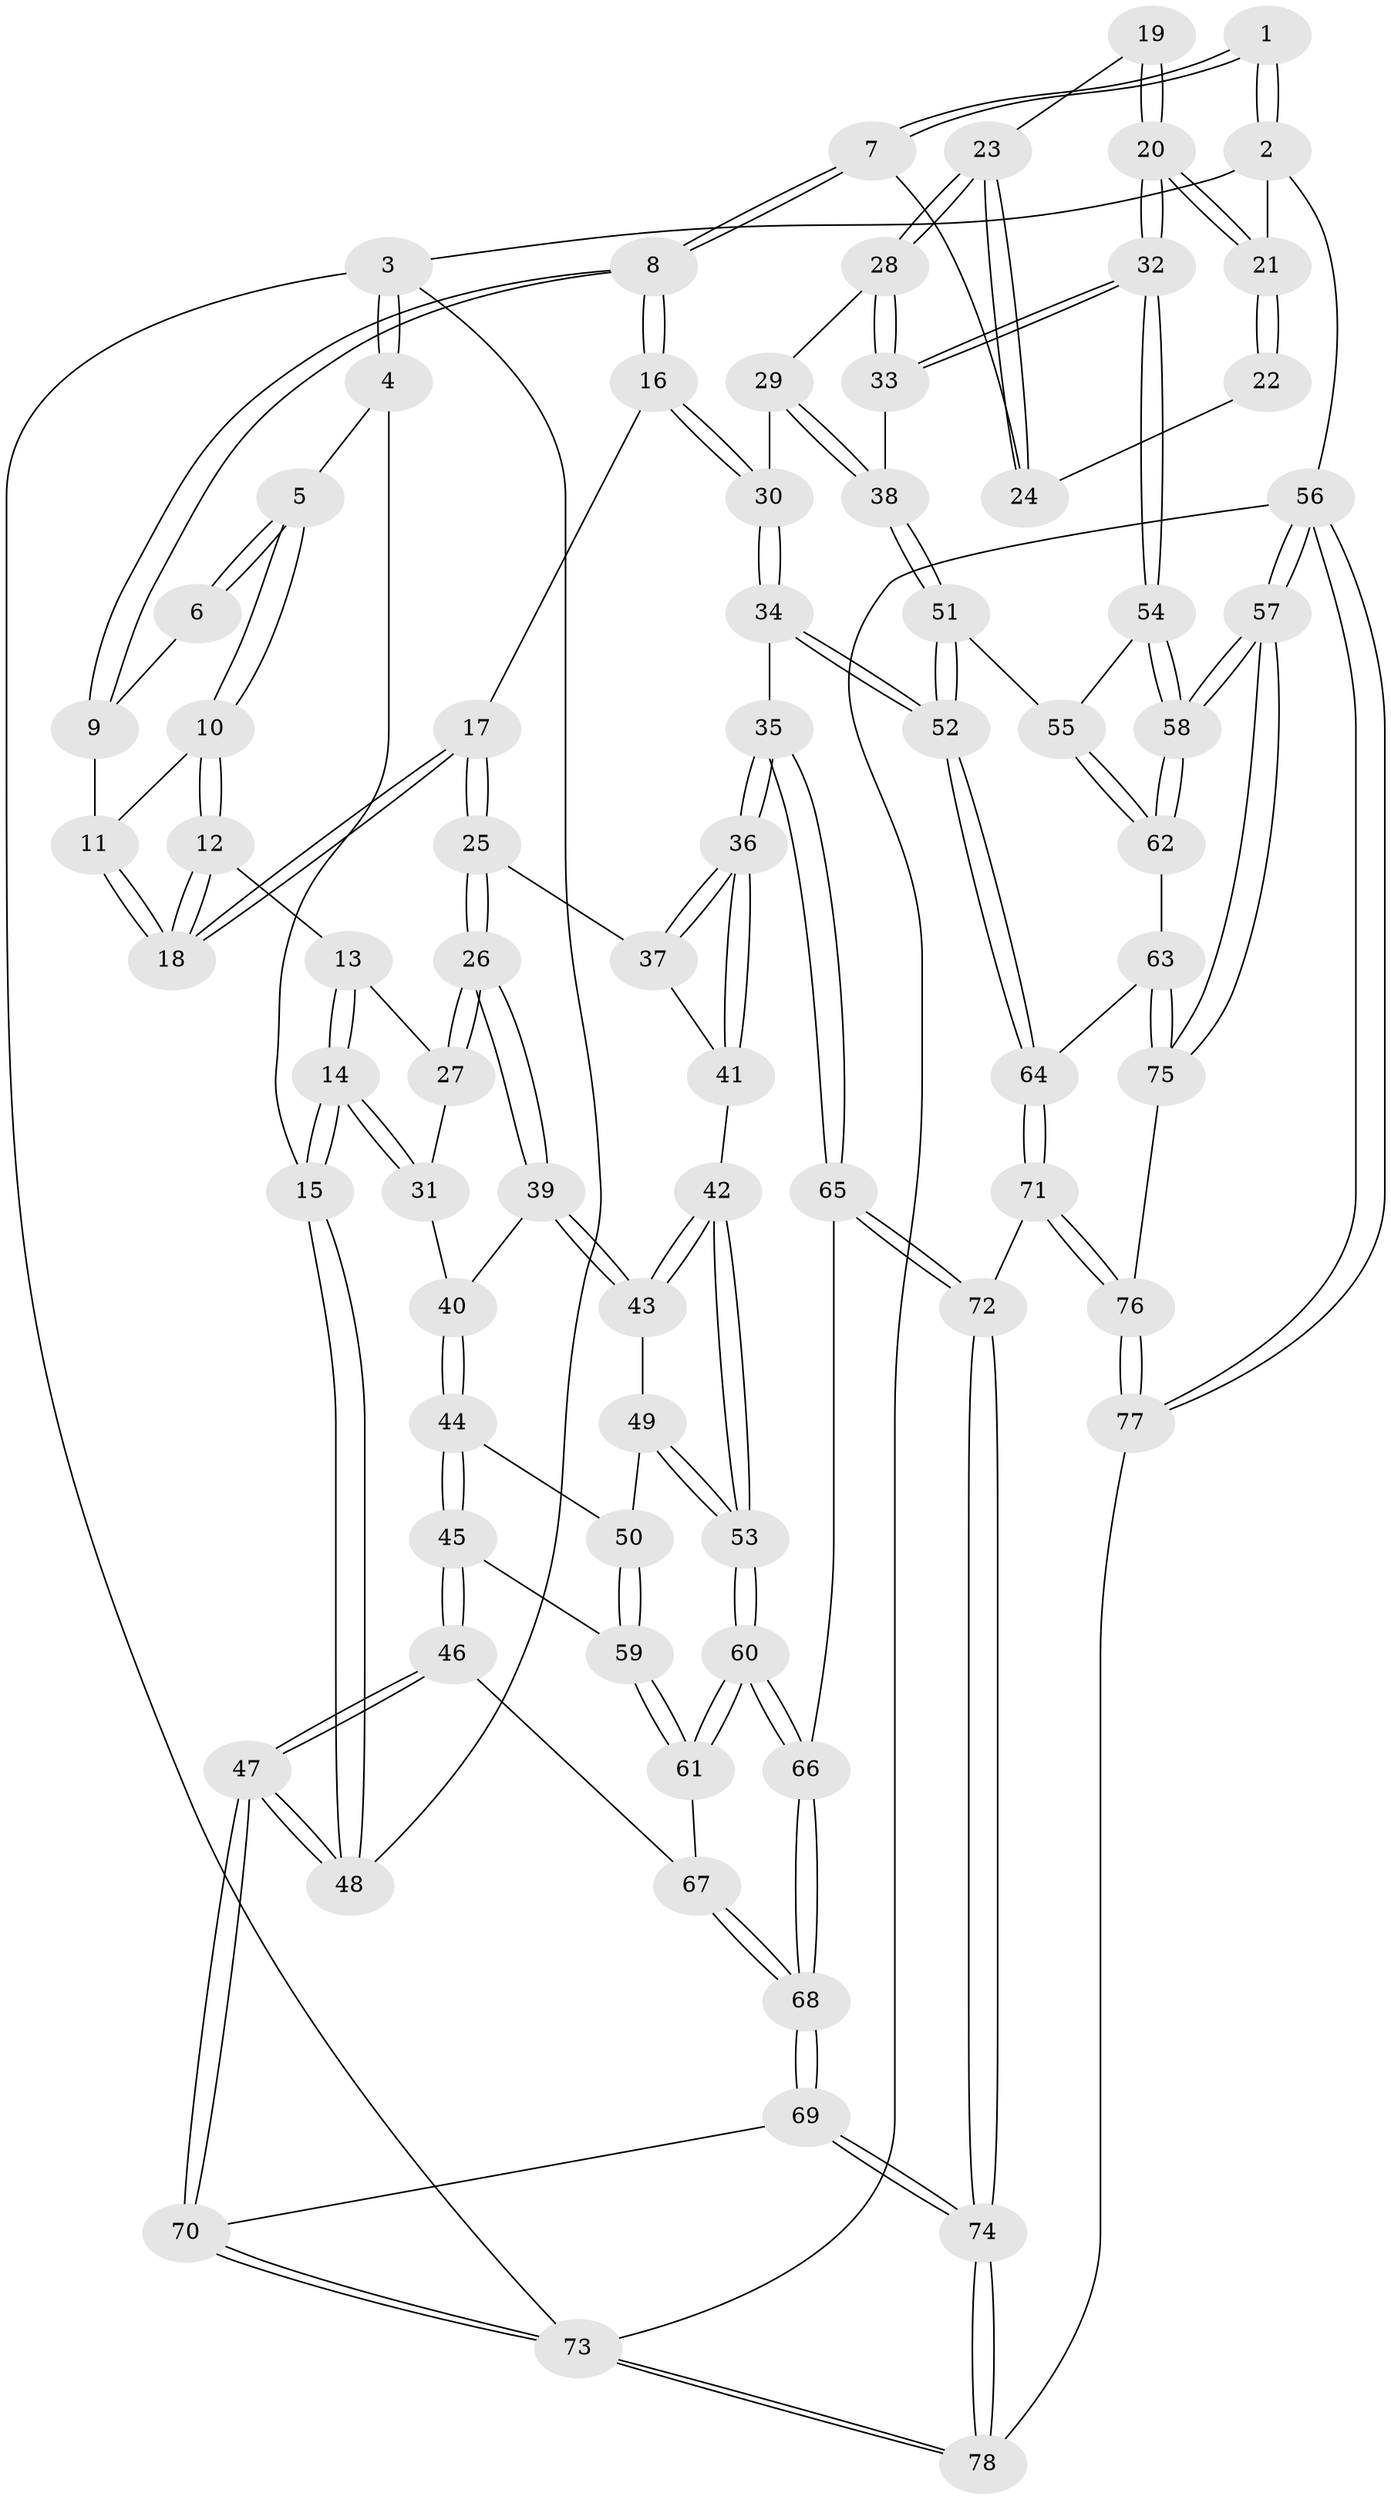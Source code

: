 // Generated by graph-tools (version 1.1) at 2025/11/02/27/25 16:11:56]
// undirected, 78 vertices, 192 edges
graph export_dot {
graph [start="1"]
  node [color=gray90,style=filled];
  1 [pos="+0.6997844014038938+0"];
  2 [pos="+1+0"];
  3 [pos="+0+0"];
  4 [pos="+0.09528228189099547+0"];
  5 [pos="+0.18656269364755115+0"];
  6 [pos="+0.6797380278076393+0"];
  7 [pos="+0.7162951379118164+0.13363551966582313"];
  8 [pos="+0.6023238596952751+0.2147157533979641"];
  9 [pos="+0.5039168283987959+0.07596821516337611"];
  10 [pos="+0.2945502764261427+0"];
  11 [pos="+0.3188303589998376+0"];
  12 [pos="+0.2944693314347654+0.12847027025692997"];
  13 [pos="+0.2860868486156126+0.15485006930779938"];
  14 [pos="+0.12381614712027016+0.3236804283273004"];
  15 [pos="+0.11959672772581323+0.324656751442709"];
  16 [pos="+0.5772545750479103+0.25456264623241687"];
  17 [pos="+0.5634855864245251+0.2628555477914028"];
  18 [pos="+0.5378929193707936+0.24604918747222645"];
  19 [pos="+0.9335803387055326+0.2398429165446933"];
  20 [pos="+1+0.22839348894931483"];
  21 [pos="+1+0"];
  22 [pos="+0.9119142330324568+0.11477213218293181"];
  23 [pos="+0.8454231716992304+0.28153237686357113"];
  24 [pos="+0.7742525889195461+0.15664283427263376"];
  25 [pos="+0.5219802225782759+0.3125395049101246"];
  26 [pos="+0.46646422090889383+0.3409952822887038"];
  27 [pos="+0.362498002384299+0.27640513613254936"];
  28 [pos="+0.8507859011483001+0.30893796596096845"];
  29 [pos="+0.808766645671432+0.3676338703936918"];
  30 [pos="+0.7383313173773454+0.40908456578877334"];
  31 [pos="+0.20900162905199107+0.3513384511754205"];
  32 [pos="+1+0.3654114512216184"];
  33 [pos="+0.9866587369933053+0.36894435925448643"];
  34 [pos="+0.7219215116250336+0.5548588247009659"];
  35 [pos="+0.7131174269829604+0.554218072175596"];
  36 [pos="+0.7078573206179589+0.5514873942714483"];
  37 [pos="+0.5534792458670109+0.38801561686571834"];
  38 [pos="+0.8890711998701487+0.46087693889333686"];
  39 [pos="+0.4501119187456893+0.3629251321978173"];
  40 [pos="+0.2858301230225022+0.3990393118196441"];
  41 [pos="+0.5536587298542559+0.5151864215704882"];
  42 [pos="+0.5240057752043806+0.5291323237846842"];
  43 [pos="+0.44971316859588417+0.36563265095142483"];
  44 [pos="+0.29512218581135313+0.4660073931324264"];
  45 [pos="+0.20960465974926876+0.538175938354686"];
  46 [pos="+0.15220550829207044+0.565222002859911"];
  47 [pos="+0+0.5685962922884711"];
  48 [pos="+0+0.42980217393125025"];
  49 [pos="+0.43016043340530624+0.4286224570628808"];
  50 [pos="+0.34494330925436084+0.5086787806442276"];
  51 [pos="+0.8803977440300955+0.5064058236425462"];
  52 [pos="+0.7817705658900572+0.6120706602773776"];
  53 [pos="+0.46398429860043916+0.5924510724140185"];
  54 [pos="+1+0.4211388329213636"];
  55 [pos="+0.9332516164327019+0.5089106711773276"];
  56 [pos="+1+1"];
  57 [pos="+1+1"];
  58 [pos="+1+0.5917269136688078"];
  59 [pos="+0.3501104531831485+0.547458986374599"];
  60 [pos="+0.4393588577414717+0.6588308628395929"];
  61 [pos="+0.3785575514788594+0.6085661358294344"];
  62 [pos="+1+0.6277871998482147"];
  63 [pos="+0.8216192694815643+0.6836528565479565"];
  64 [pos="+0.8013338058828549+0.6643023665008715"];
  65 [pos="+0.4597487770967412+0.6888020280749239"];
  66 [pos="+0.44688735241687544+0.6831154079906138"];
  67 [pos="+0.25098348182590347+0.6083502188169697"];
  68 [pos="+0.2951963855907969+0.8041460751602085"];
  69 [pos="+0.273630102469659+0.827314573430532"];
  70 [pos="+0+0.6075869309737408"];
  71 [pos="+0.5722660439796988+0.785050926098357"];
  72 [pos="+0.5241512041474762+0.7539451101183375"];
  73 [pos="+0+1"];
  74 [pos="+0.2983468743159404+1"];
  75 [pos="+0.8529762758001023+0.800709220649928"];
  76 [pos="+0.6274123894556717+0.9606785895508846"];
  77 [pos="+0.5892706592231021+1"];
  78 [pos="+0.2983224384855076+1"];
  1 -- 2;
  1 -- 2;
  1 -- 7;
  1 -- 7;
  2 -- 3;
  2 -- 21;
  2 -- 56;
  3 -- 4;
  3 -- 4;
  3 -- 48;
  3 -- 73;
  4 -- 5;
  4 -- 15;
  5 -- 6;
  5 -- 6;
  5 -- 10;
  5 -- 10;
  6 -- 9;
  7 -- 8;
  7 -- 8;
  7 -- 24;
  8 -- 9;
  8 -- 9;
  8 -- 16;
  8 -- 16;
  9 -- 11;
  10 -- 11;
  10 -- 12;
  10 -- 12;
  11 -- 18;
  11 -- 18;
  12 -- 13;
  12 -- 18;
  12 -- 18;
  13 -- 14;
  13 -- 14;
  13 -- 27;
  14 -- 15;
  14 -- 15;
  14 -- 31;
  14 -- 31;
  15 -- 48;
  15 -- 48;
  16 -- 17;
  16 -- 30;
  16 -- 30;
  17 -- 18;
  17 -- 18;
  17 -- 25;
  17 -- 25;
  19 -- 20;
  19 -- 20;
  19 -- 23;
  20 -- 21;
  20 -- 21;
  20 -- 32;
  20 -- 32;
  21 -- 22;
  21 -- 22;
  22 -- 24;
  23 -- 24;
  23 -- 24;
  23 -- 28;
  23 -- 28;
  25 -- 26;
  25 -- 26;
  25 -- 37;
  26 -- 27;
  26 -- 27;
  26 -- 39;
  26 -- 39;
  27 -- 31;
  28 -- 29;
  28 -- 33;
  28 -- 33;
  29 -- 30;
  29 -- 38;
  29 -- 38;
  30 -- 34;
  30 -- 34;
  31 -- 40;
  32 -- 33;
  32 -- 33;
  32 -- 54;
  32 -- 54;
  33 -- 38;
  34 -- 35;
  34 -- 52;
  34 -- 52;
  35 -- 36;
  35 -- 36;
  35 -- 65;
  35 -- 65;
  36 -- 37;
  36 -- 37;
  36 -- 41;
  36 -- 41;
  37 -- 41;
  38 -- 51;
  38 -- 51;
  39 -- 40;
  39 -- 43;
  39 -- 43;
  40 -- 44;
  40 -- 44;
  41 -- 42;
  42 -- 43;
  42 -- 43;
  42 -- 53;
  42 -- 53;
  43 -- 49;
  44 -- 45;
  44 -- 45;
  44 -- 50;
  45 -- 46;
  45 -- 46;
  45 -- 59;
  46 -- 47;
  46 -- 47;
  46 -- 67;
  47 -- 48;
  47 -- 48;
  47 -- 70;
  47 -- 70;
  49 -- 50;
  49 -- 53;
  49 -- 53;
  50 -- 59;
  50 -- 59;
  51 -- 52;
  51 -- 52;
  51 -- 55;
  52 -- 64;
  52 -- 64;
  53 -- 60;
  53 -- 60;
  54 -- 55;
  54 -- 58;
  54 -- 58;
  55 -- 62;
  55 -- 62;
  56 -- 57;
  56 -- 57;
  56 -- 77;
  56 -- 77;
  56 -- 73;
  57 -- 58;
  57 -- 58;
  57 -- 75;
  57 -- 75;
  58 -- 62;
  58 -- 62;
  59 -- 61;
  59 -- 61;
  60 -- 61;
  60 -- 61;
  60 -- 66;
  60 -- 66;
  61 -- 67;
  62 -- 63;
  63 -- 64;
  63 -- 75;
  63 -- 75;
  64 -- 71;
  64 -- 71;
  65 -- 66;
  65 -- 72;
  65 -- 72;
  66 -- 68;
  66 -- 68;
  67 -- 68;
  67 -- 68;
  68 -- 69;
  68 -- 69;
  69 -- 70;
  69 -- 74;
  69 -- 74;
  70 -- 73;
  70 -- 73;
  71 -- 72;
  71 -- 76;
  71 -- 76;
  72 -- 74;
  72 -- 74;
  73 -- 78;
  73 -- 78;
  74 -- 78;
  74 -- 78;
  75 -- 76;
  76 -- 77;
  76 -- 77;
  77 -- 78;
}
